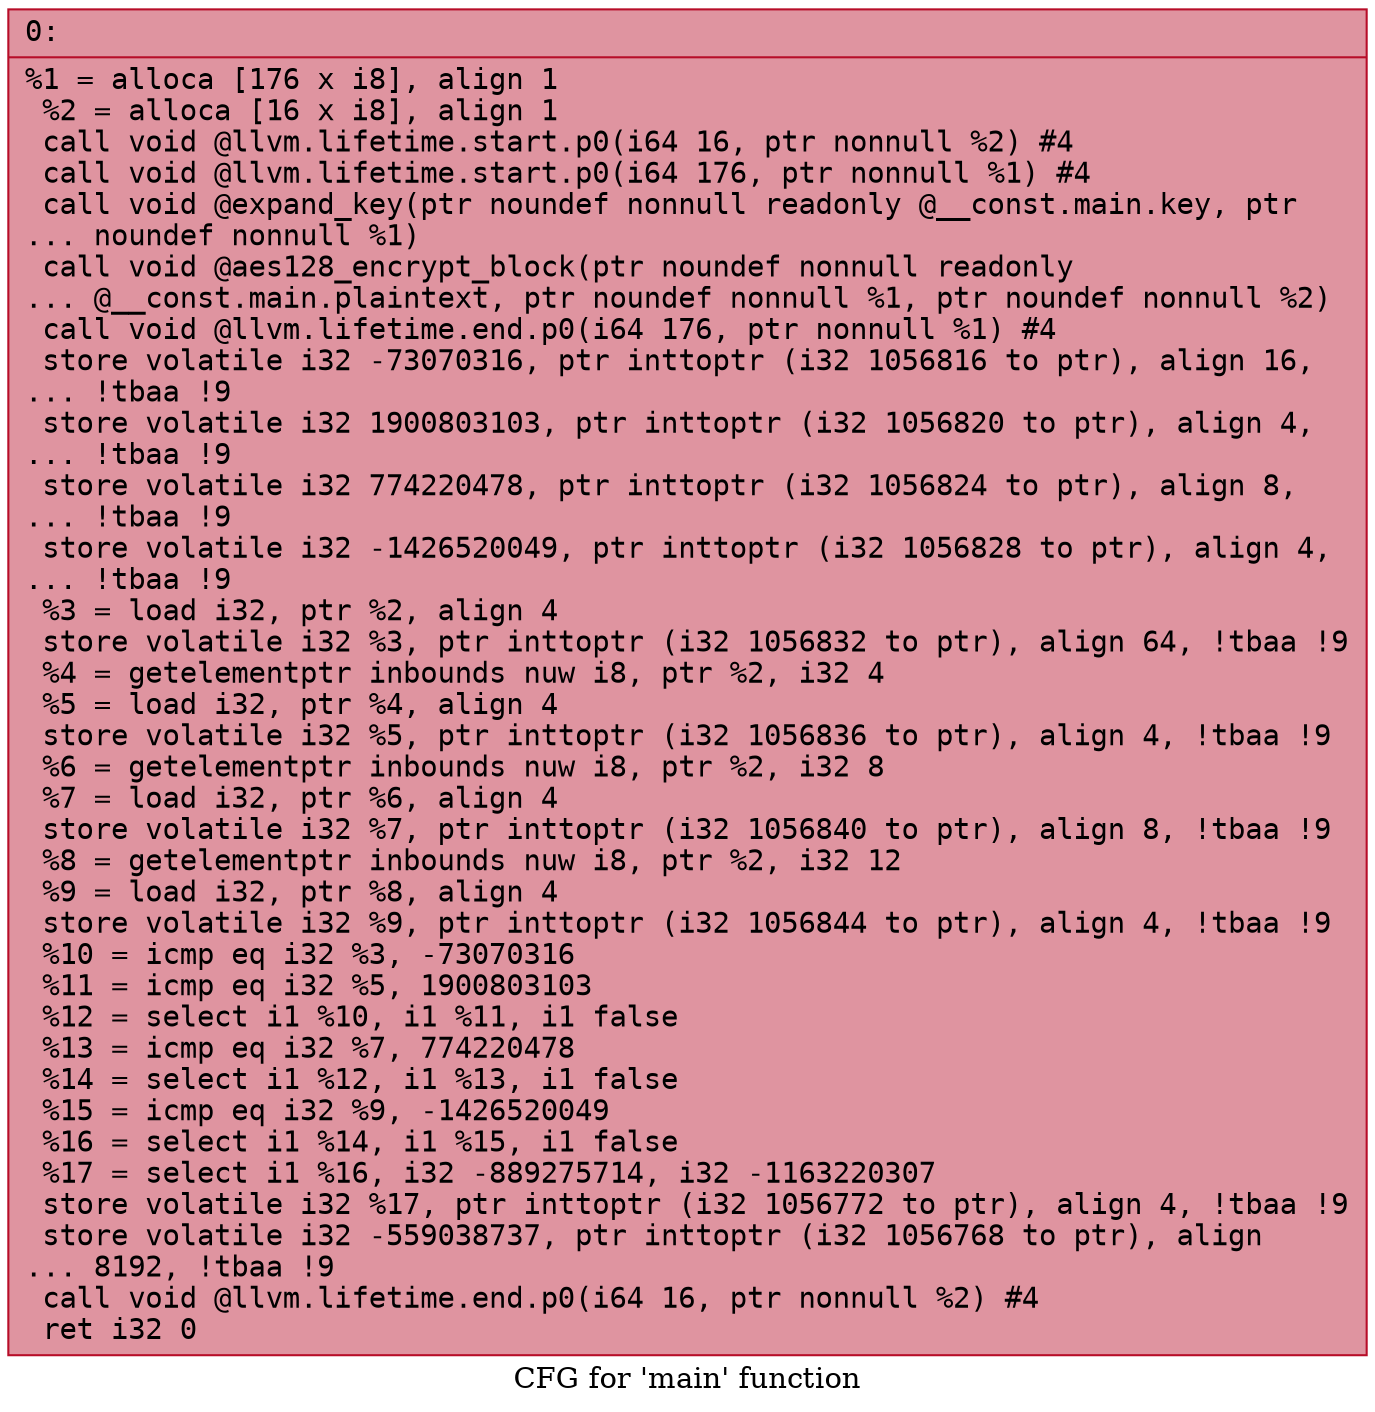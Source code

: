 digraph "CFG for 'main' function" {
	label="CFG for 'main' function";

	Node0x29be1bb0 [shape=record,color="#b70d28ff", style=filled, fillcolor="#b70d2870" fontname="Courier",label="{0:\l|  %1 = alloca [176 x i8], align 1\l  %2 = alloca [16 x i8], align 1\l  call void @llvm.lifetime.start.p0(i64 16, ptr nonnull %2) #4\l  call void @llvm.lifetime.start.p0(i64 176, ptr nonnull %1) #4\l  call void @expand_key(ptr noundef nonnull readonly @__const.main.key, ptr\l... noundef nonnull %1)\l  call void @aes128_encrypt_block(ptr noundef nonnull readonly\l... @__const.main.plaintext, ptr noundef nonnull %1, ptr noundef nonnull %2)\l  call void @llvm.lifetime.end.p0(i64 176, ptr nonnull %1) #4\l  store volatile i32 -73070316, ptr inttoptr (i32 1056816 to ptr), align 16,\l... !tbaa !9\l  store volatile i32 1900803103, ptr inttoptr (i32 1056820 to ptr), align 4,\l... !tbaa !9\l  store volatile i32 774220478, ptr inttoptr (i32 1056824 to ptr), align 8,\l... !tbaa !9\l  store volatile i32 -1426520049, ptr inttoptr (i32 1056828 to ptr), align 4,\l... !tbaa !9\l  %3 = load i32, ptr %2, align 4\l  store volatile i32 %3, ptr inttoptr (i32 1056832 to ptr), align 64, !tbaa !9\l  %4 = getelementptr inbounds nuw i8, ptr %2, i32 4\l  %5 = load i32, ptr %4, align 4\l  store volatile i32 %5, ptr inttoptr (i32 1056836 to ptr), align 4, !tbaa !9\l  %6 = getelementptr inbounds nuw i8, ptr %2, i32 8\l  %7 = load i32, ptr %6, align 4\l  store volatile i32 %7, ptr inttoptr (i32 1056840 to ptr), align 8, !tbaa !9\l  %8 = getelementptr inbounds nuw i8, ptr %2, i32 12\l  %9 = load i32, ptr %8, align 4\l  store volatile i32 %9, ptr inttoptr (i32 1056844 to ptr), align 4, !tbaa !9\l  %10 = icmp eq i32 %3, -73070316\l  %11 = icmp eq i32 %5, 1900803103\l  %12 = select i1 %10, i1 %11, i1 false\l  %13 = icmp eq i32 %7, 774220478\l  %14 = select i1 %12, i1 %13, i1 false\l  %15 = icmp eq i32 %9, -1426520049\l  %16 = select i1 %14, i1 %15, i1 false\l  %17 = select i1 %16, i32 -889275714, i32 -1163220307\l  store volatile i32 %17, ptr inttoptr (i32 1056772 to ptr), align 4, !tbaa !9\l  store volatile i32 -559038737, ptr inttoptr (i32 1056768 to ptr), align\l... 8192, !tbaa !9\l  call void @llvm.lifetime.end.p0(i64 16, ptr nonnull %2) #4\l  ret i32 0\l}"];
}
